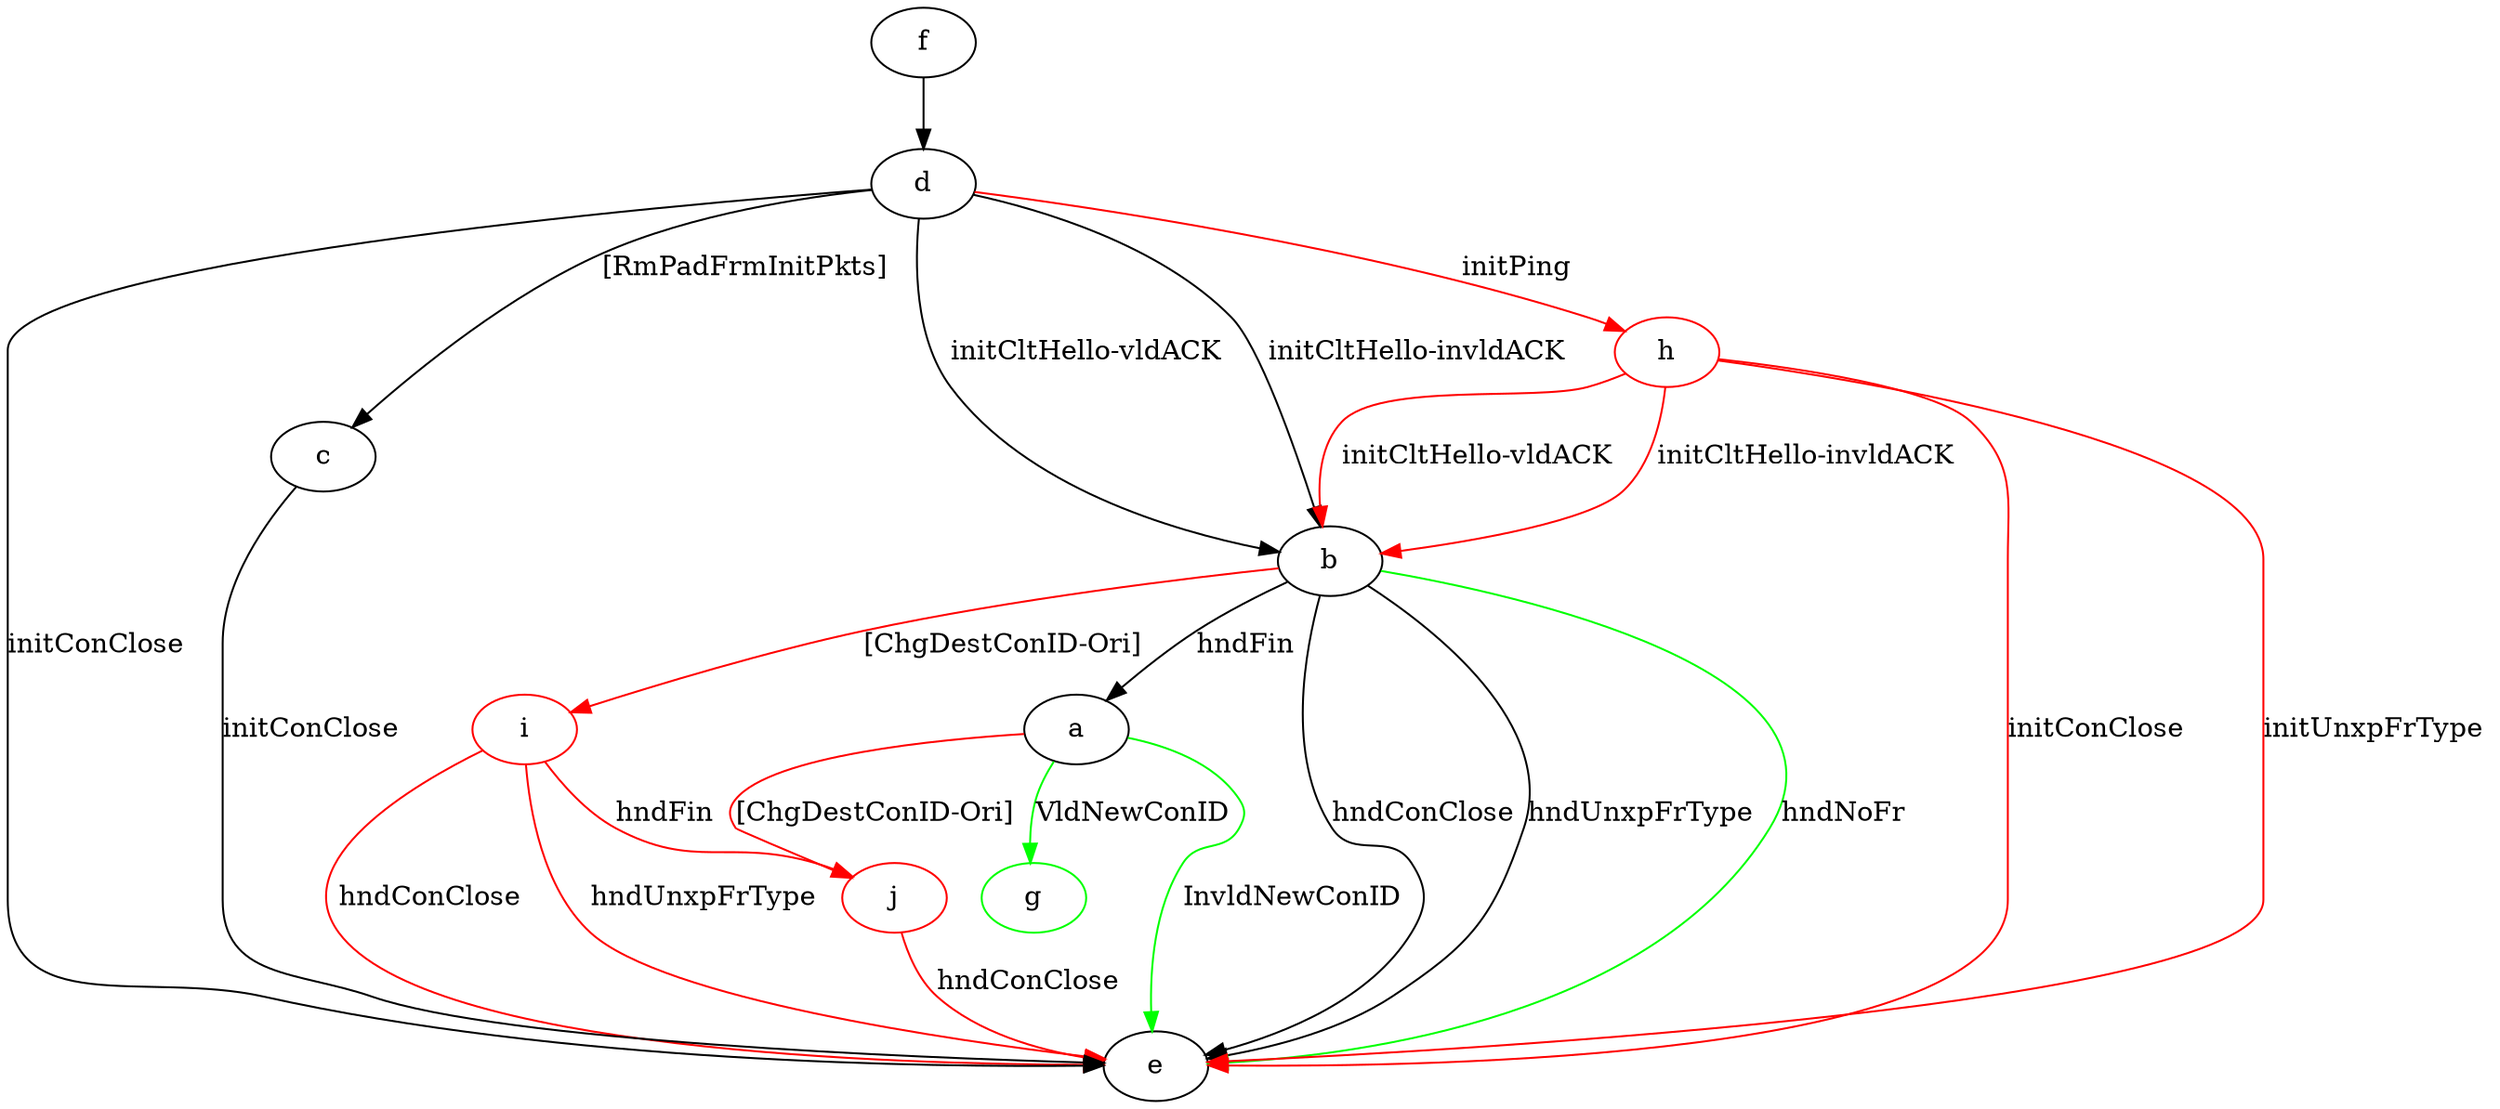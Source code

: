 digraph "" {
	a -> e	[key=0,
		color=green,
		label="InvldNewConID "];
	g	[color=green];
	a -> g	[key=0,
		color=green,
		label="VldNewConID "];
	j	[color=red];
	a -> j	[key=0,
		color=red,
		label="[ChgDestConID-Ori] "];
	b -> a	[key=0,
		label="hndFin "];
	b -> e	[key=0,
		label="hndConClose "];
	b -> e	[key=1,
		label="hndUnxpFrType "];
	b -> e	[key=2,
		color=green,
		label="hndNoFr "];
	i	[color=red];
	b -> i	[key=0,
		color=red,
		label="[ChgDestConID-Ori] "];
	c -> e	[key=0,
		label="initConClose "];
	d -> b	[key=0,
		label="initCltHello-vldACK "];
	d -> b	[key=1,
		label="initCltHello-invldACK "];
	d -> c	[key=0,
		label="[RmPadFrmInitPkts] "];
	d -> e	[key=0,
		label="initConClose "];
	h	[color=red];
	d -> h	[key=0,
		color=red,
		label="initPing "];
	f -> d	[key=0];
	h -> b	[key=0,
		color=red,
		label="initCltHello-vldACK "];
	h -> b	[key=1,
		color=red,
		label="initCltHello-invldACK "];
	h -> e	[key=0,
		color=red,
		label="initConClose "];
	h -> e	[key=1,
		color=red,
		label="initUnxpFrType "];
	i -> e	[key=0,
		color=red,
		label="hndConClose "];
	i -> e	[key=1,
		color=red,
		label="hndUnxpFrType "];
	i -> j	[key=0,
		color=red,
		label="hndFin "];
	j -> e	[key=0,
		color=red,
		label="hndConClose "];
}
